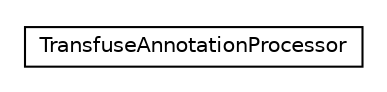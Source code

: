 #!/usr/local/bin/dot
#
# Class diagram 
# Generated by UMLGraph version 5.1 (http://www.umlgraph.org/)
#

digraph G {
	edge [fontname="Helvetica",fontsize=10,labelfontname="Helvetica",labelfontsize=10];
	node [fontname="Helvetica",fontsize=10,shape=plaintext];
	nodesep=0.25;
	ranksep=0.5;
	// org.androidtransfuse.TransfuseAnnotationProcessor
	c2876 [label=<<table title="org.androidtransfuse.TransfuseAnnotationProcessor" border="0" cellborder="1" cellspacing="0" cellpadding="2" port="p" href="./TransfuseAnnotationProcessor.html">
		<tr><td><table border="0" cellspacing="0" cellpadding="1">
<tr><td align="center" balign="center"> TransfuseAnnotationProcessor </td></tr>
		</table></td></tr>
		</table>>, fontname="Helvetica", fontcolor="black", fontsize=10.0];
}

